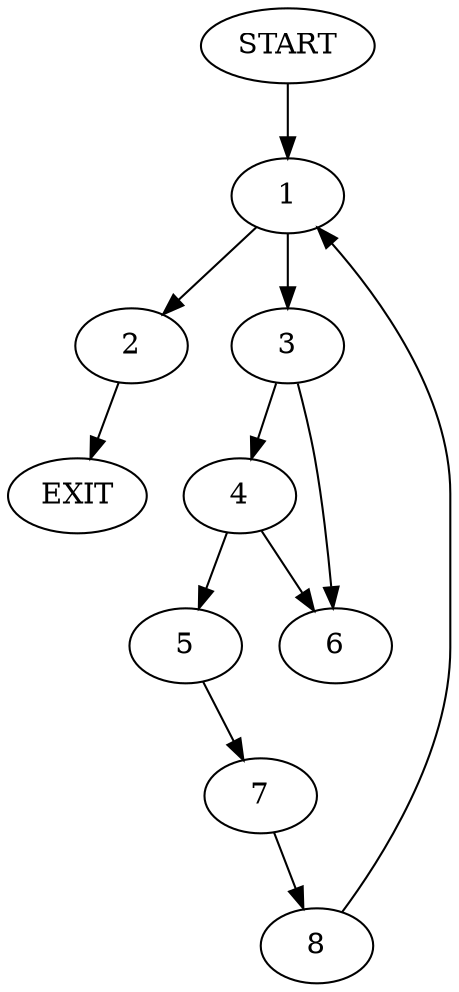 digraph { 
0 [label="START"];
1;
2;
3;
4;
5;
6;
7;
8;
9[label="EXIT"];
0 -> 1;
1 -> 3;
1 -> 2;
2 -> 9;
3 -> 4;
3 -> 6;
4 -> 5;
4 -> 6;
5 -> 7;
7 -> 8;
8 -> 1;
}